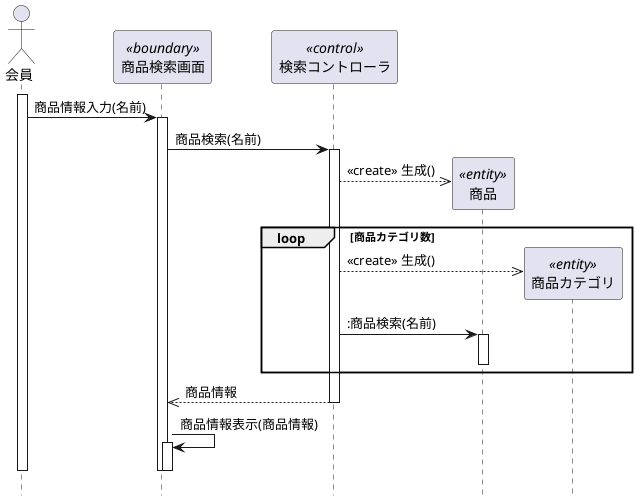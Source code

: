 @startuml
hide footbox
actor 会員 as user
participant "商品検索画面" as ser << boundary >>
participant "検索コントローラ" as  con<< control >>
participant "商品" as goods<< entity >>
participant "商品カテゴリ" as data << entity >>
activate user
    user -> ser :商品情報入力(名前)
    activate ser
        ser -> con :商品検索(名前)
        activate con
            create goods
            con --->> goods :<< create >> 生成()
            loop 商品カテゴリ数
            create data
            con --->> data : << create >> 生成()
            con -> goods::商品検索(名前)
            activate goods
            deactivate goods
            end loop
            ser <<--- con :商品情報
        deactivate con
        ser -> ser :商品情報表示(商品情報)
        activate ser
        deactivate ser
    deactivate ser
deactivate user
@enduml